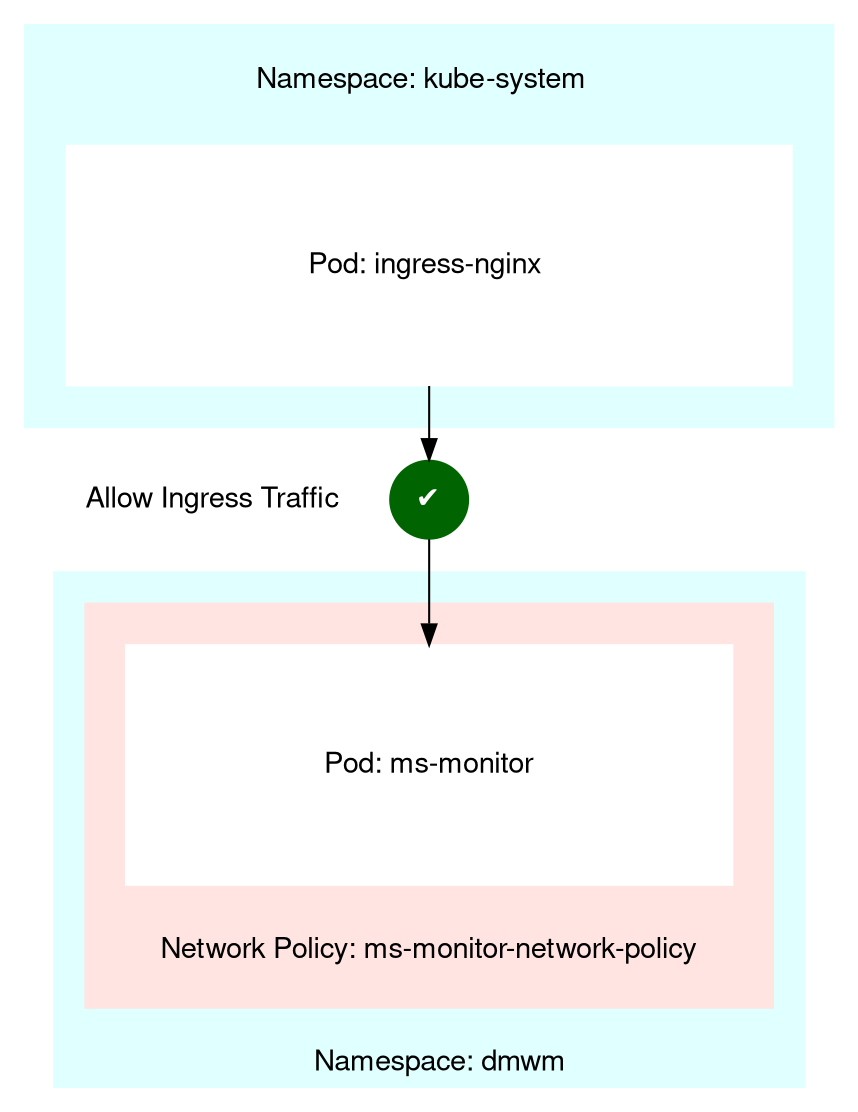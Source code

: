 digraph G {

	fontname="Helvetica,Arial,sans-serif"
	node [fontname="Helvetica,Arial,sans-serif"]
	edge [fontname="Helvetica,Arial,sans-serif"]
	rankdir=TB
    rank=same; httpgo; auth_proxy_server; tick;
    httpgo[style=filled, color=white, shape=box]
    auth_proxy_server[style=filled, color=white, shape=box]

	subgraph cluster_0 {
		style=filled;
		color=lightcyan;
		node [style=filled, color=white, shape=box];
		auth_proxy_server [label="    Pod: ingress-nginx     ", margin="1.4,0.7"]
		label = " \n                      Namespace: kube-system                        ";
		labeljust="c"
		margin=20;
	}

	subgraph cluster_1 {
	    style=filled;
		color=lightcyan;
		node [style=filled, shape=box];
		label = "   Namespace: dmwm";
		labelloc=b;
		labeljust="c"
		margin=15;
		
		subgraph cluster_2 {
		    nodesep=1;
		    style=filled;
		    color=mistyrose;
		    label="Network Policy: ms-monitor-network-policy\n\n"
		    labeljust="c"
		    labelloc=b;
		    margin=20;
		    httpgo[label="            Pod: ms-monitor            ", labeljust="c", color=white, margin=0.7 ]
		    //space [label=""style=invis]
		    //space -> httpgo [style=invis, minlen=1]
		}
	}
	subgraph cluster_4 {
		color=white
		//label = "\lAllow Ingress Traffic";
		allow_label[color=white, margin=0, label="Allow Ingress Traffic"]
		tick[shape=circle, style=filled, color=darkgreen, fontcolor=white label=<&#10004;>]
	}
	
	
	auth_proxy_server -> tick [minlen=1]
	tick -> httpgo[]

}